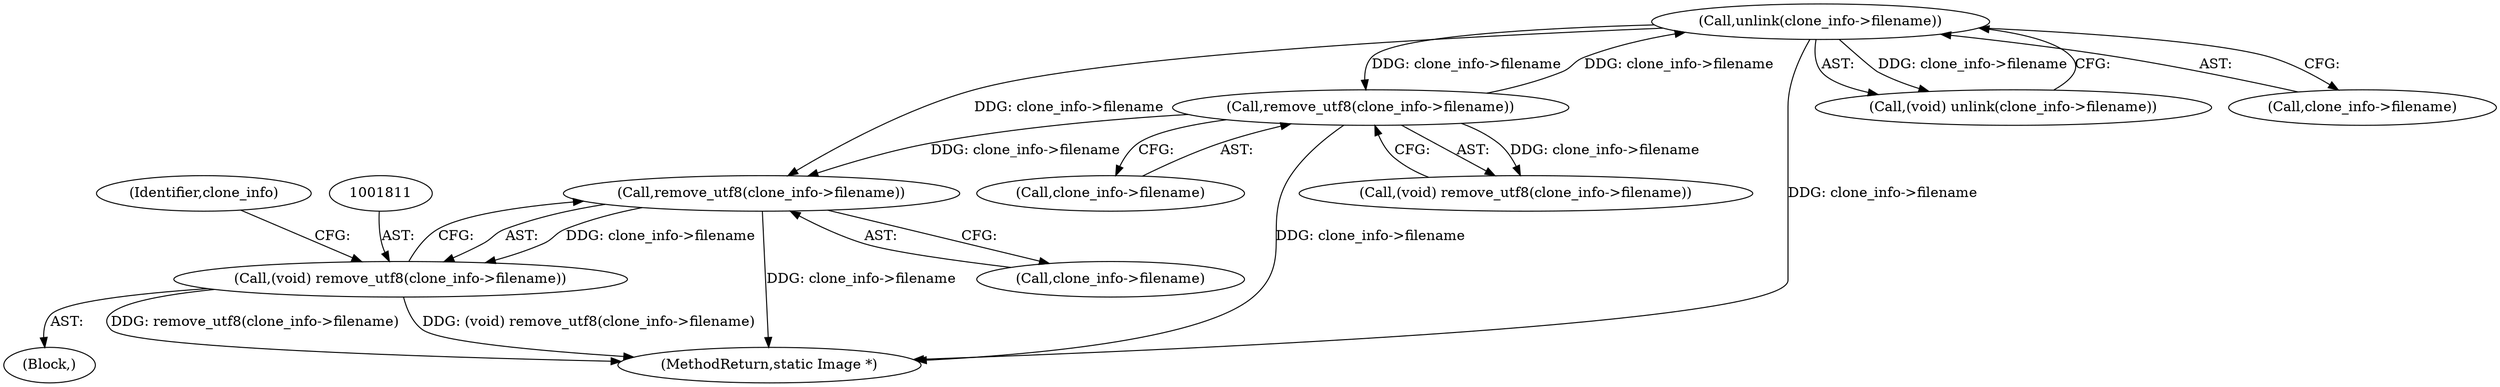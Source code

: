 digraph "0_ImageMagick_437a35e57db5ec078f4a3ccbf71f941276e88430@API" {
"1001812" [label="(Call,remove_utf8(clone_info->filename))"];
"1001694" [label="(Call,unlink(clone_info->filename))"];
"1001607" [label="(Call,remove_utf8(clone_info->filename))"];
"1001810" [label="(Call,(void) remove_utf8(clone_info->filename))"];
"1001694" [label="(Call,unlink(clone_info->filename))"];
"1001817" [label="(Identifier,clone_info)"];
"1001810" [label="(Call,(void) remove_utf8(clone_info->filename))"];
"1001692" [label="(Call,(void) unlink(clone_info->filename))"];
"1001812" [label="(Call,remove_utf8(clone_info->filename))"];
"1001800" [label="(Block,)"];
"1001838" [label="(MethodReturn,static Image *)"];
"1001608" [label="(Call,clone_info->filename)"];
"1001695" [label="(Call,clone_info->filename)"];
"1001607" [label="(Call,remove_utf8(clone_info->filename))"];
"1001605" [label="(Call,(void) remove_utf8(clone_info->filename))"];
"1001813" [label="(Call,clone_info->filename)"];
"1001812" -> "1001810"  [label="AST: "];
"1001812" -> "1001813"  [label="CFG: "];
"1001813" -> "1001812"  [label="AST: "];
"1001810" -> "1001812"  [label="CFG: "];
"1001812" -> "1001838"  [label="DDG: clone_info->filename"];
"1001812" -> "1001810"  [label="DDG: clone_info->filename"];
"1001694" -> "1001812"  [label="DDG: clone_info->filename"];
"1001607" -> "1001812"  [label="DDG: clone_info->filename"];
"1001694" -> "1001692"  [label="AST: "];
"1001694" -> "1001695"  [label="CFG: "];
"1001695" -> "1001694"  [label="AST: "];
"1001692" -> "1001694"  [label="CFG: "];
"1001694" -> "1001838"  [label="DDG: clone_info->filename"];
"1001694" -> "1001607"  [label="DDG: clone_info->filename"];
"1001694" -> "1001692"  [label="DDG: clone_info->filename"];
"1001607" -> "1001694"  [label="DDG: clone_info->filename"];
"1001607" -> "1001605"  [label="AST: "];
"1001607" -> "1001608"  [label="CFG: "];
"1001608" -> "1001607"  [label="AST: "];
"1001605" -> "1001607"  [label="CFG: "];
"1001607" -> "1001838"  [label="DDG: clone_info->filename"];
"1001607" -> "1001605"  [label="DDG: clone_info->filename"];
"1001810" -> "1001800"  [label="AST: "];
"1001811" -> "1001810"  [label="AST: "];
"1001817" -> "1001810"  [label="CFG: "];
"1001810" -> "1001838"  [label="DDG: remove_utf8(clone_info->filename)"];
"1001810" -> "1001838"  [label="DDG: (void) remove_utf8(clone_info->filename)"];
}
